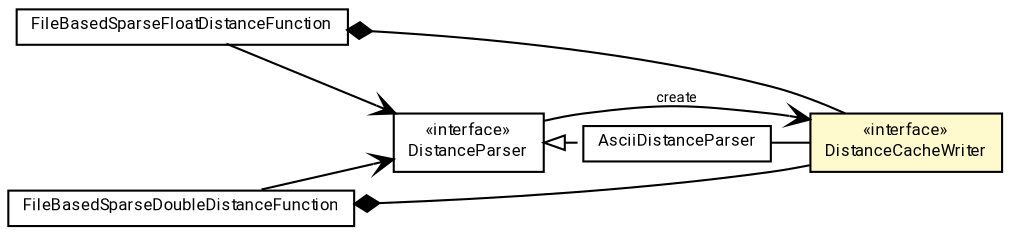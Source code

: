 #!/usr/local/bin/dot
#
# Class diagram 
# Generated by UMLGraph version R5_7_2-60-g0e99a6 (http://www.spinellis.gr/umlgraph/)
#

digraph G {
	graph [fontnames="svg"]
	edge [fontname="Roboto",fontsize=7,labelfontname="Roboto",labelfontsize=7,color="black"];
	node [fontname="Roboto",fontcolor="black",fontsize=8,shape=plaintext,margin=0,width=0,height=0];
	nodesep=0.15;
	ranksep=0.25;
	rankdir=LR;
	// de.lmu.ifi.dbs.elki.distance.distancefunction.external.DistanceParser
	c3381955 [label=<<table title="de.lmu.ifi.dbs.elki.distance.distancefunction.external.DistanceParser" border="0" cellborder="1" cellspacing="0" cellpadding="2" href="DistanceParser.html" target="_parent">
		<tr><td><table border="0" cellspacing="0" cellpadding="1">
		<tr><td align="center" balign="center"> &#171;interface&#187; </td></tr>
		<tr><td align="center" balign="center"> <font face="Roboto">DistanceParser</font> </td></tr>
		</table></td></tr>
		</table>>, URL="DistanceParser.html"];
	// de.lmu.ifi.dbs.elki.distance.distancefunction.external.FileBasedSparseFloatDistanceFunction
	c3381956 [label=<<table title="de.lmu.ifi.dbs.elki.distance.distancefunction.external.FileBasedSparseFloatDistanceFunction" border="0" cellborder="1" cellspacing="0" cellpadding="2" href="FileBasedSparseFloatDistanceFunction.html" target="_parent">
		<tr><td><table border="0" cellspacing="0" cellpadding="1">
		<tr><td align="center" balign="center"> <font face="Roboto">FileBasedSparseFloatDistanceFunction</font> </td></tr>
		</table></td></tr>
		</table>>, URL="FileBasedSparseFloatDistanceFunction.html"];
	// de.lmu.ifi.dbs.elki.distance.distancefunction.external.AsciiDistanceParser
	c3381958 [label=<<table title="de.lmu.ifi.dbs.elki.distance.distancefunction.external.AsciiDistanceParser" border="0" cellborder="1" cellspacing="0" cellpadding="2" href="AsciiDistanceParser.html" target="_parent">
		<tr><td><table border="0" cellspacing="0" cellpadding="1">
		<tr><td align="center" balign="center"> <font face="Roboto">AsciiDistanceParser</font> </td></tr>
		</table></td></tr>
		</table>>, URL="AsciiDistanceParser.html"];
	// de.lmu.ifi.dbs.elki.distance.distancefunction.external.DistanceCacheWriter
	c3381960 [label=<<table title="de.lmu.ifi.dbs.elki.distance.distancefunction.external.DistanceCacheWriter" border="0" cellborder="1" cellspacing="0" cellpadding="2" bgcolor="lemonChiffon" href="DistanceCacheWriter.html" target="_parent">
		<tr><td><table border="0" cellspacing="0" cellpadding="1">
		<tr><td align="center" balign="center"> &#171;interface&#187; </td></tr>
		<tr><td align="center" balign="center"> <font face="Roboto">DistanceCacheWriter</font> </td></tr>
		</table></td></tr>
		</table>>, URL="DistanceCacheWriter.html"];
	// de.lmu.ifi.dbs.elki.distance.distancefunction.external.FileBasedSparseDoubleDistanceFunction
	c3381965 [label=<<table title="de.lmu.ifi.dbs.elki.distance.distancefunction.external.FileBasedSparseDoubleDistanceFunction" border="0" cellborder="1" cellspacing="0" cellpadding="2" href="FileBasedSparseDoubleDistanceFunction.html" target="_parent">
		<tr><td><table border="0" cellspacing="0" cellpadding="1">
		<tr><td align="center" balign="center"> <font face="Roboto">FileBasedSparseDoubleDistanceFunction</font> </td></tr>
		</table></td></tr>
		</table>>, URL="FileBasedSparseDoubleDistanceFunction.html"];
	// de.lmu.ifi.dbs.elki.distance.distancefunction.external.DistanceParser navassoc de.lmu.ifi.dbs.elki.distance.distancefunction.external.DistanceCacheWriter
	c3381955 -> c3381960 [arrowhead=open,weight=1,label="create"];
	// de.lmu.ifi.dbs.elki.distance.distancefunction.external.FileBasedSparseFloatDistanceFunction composed de.lmu.ifi.dbs.elki.distance.distancefunction.external.DistanceCacheWriter
	c3381956 -> c3381960 [arrowhead=none,arrowtail=diamond,dir=back,weight=6];
	// de.lmu.ifi.dbs.elki.distance.distancefunction.external.AsciiDistanceParser implements de.lmu.ifi.dbs.elki.distance.distancefunction.external.DistanceParser
	c3381955 -> c3381958 [arrowtail=empty,style=dashed,dir=back,weight=9];
	// de.lmu.ifi.dbs.elki.distance.distancefunction.external.AsciiDistanceParser assoc de.lmu.ifi.dbs.elki.distance.distancefunction.external.DistanceCacheWriter
	c3381958 -> c3381960 [arrowhead=none,weight=2];
	// de.lmu.ifi.dbs.elki.distance.distancefunction.external.FileBasedSparseDoubleDistanceFunction composed de.lmu.ifi.dbs.elki.distance.distancefunction.external.DistanceCacheWriter
	c3381965 -> c3381960 [arrowhead=none,arrowtail=diamond,dir=back,weight=6];
	// de.lmu.ifi.dbs.elki.distance.distancefunction.external.FileBasedSparseFloatDistanceFunction navassoc de.lmu.ifi.dbs.elki.distance.distancefunction.external.DistanceParser
	c3381956 -> c3381955 [arrowhead=open,weight=1];
	// de.lmu.ifi.dbs.elki.distance.distancefunction.external.FileBasedSparseDoubleDistanceFunction navassoc de.lmu.ifi.dbs.elki.distance.distancefunction.external.DistanceParser
	c3381965 -> c3381955 [arrowhead=open,weight=1];
}

